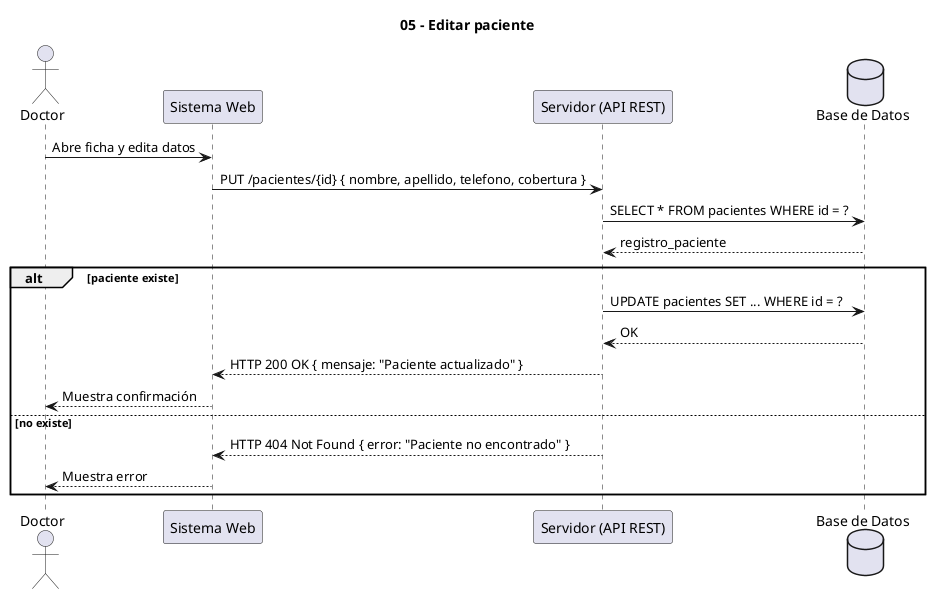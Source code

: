 @startuml
' Diagrama 05 - Editar paciente
title 05 - Editar paciente
actor Doctor
participant "Sistema Web" as Web
participant "Servidor (API REST)" as Server
database "Base de Datos" as DB

Doctor -> Web : Abre ficha y edita datos
Web -> Server : PUT /pacientes/{id} { nombre, apellido, telefono, cobertura }
Server -> DB : SELECT * FROM pacientes WHERE id = ?
DB --> Server : registro_paciente
alt paciente existe
  Server -> DB : UPDATE pacientes SET ... WHERE id = ?
  DB --> Server : OK
  Server --> Web : HTTP 200 OK { mensaje: "Paciente actualizado" }
  Web --> Doctor : Muestra confirmación
else no existe
  Server --> Web : HTTP 404 Not Found { error: "Paciente no encontrado" }
  Web --> Doctor : Muestra error
end
@enduml

